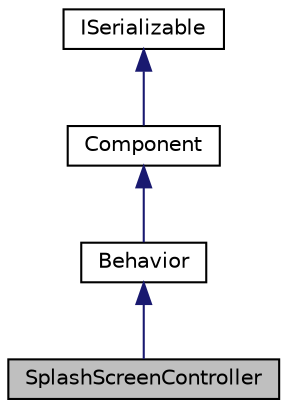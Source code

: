 digraph "SplashScreenController"
{
 // LATEX_PDF_SIZE
  edge [fontname="Helvetica",fontsize="10",labelfontname="Helvetica",labelfontsize="10"];
  node [fontname="Helvetica",fontsize="10",shape=record];
  Node1 [label="SplashScreenController",height=0.2,width=0.4,color="black", fillcolor="grey75", style="filled", fontcolor="black",tooltip=" "];
  Node2 -> Node1 [dir="back",color="midnightblue",fontsize="10",style="solid",fontname="Helvetica"];
  Node2 [label="Behavior",height=0.2,width=0.4,color="black", fillcolor="white", style="filled",URL="$df/dc1/classBehavior.html",tooltip=" "];
  Node3 -> Node2 [dir="back",color="midnightblue",fontsize="10",style="solid",fontname="Helvetica"];
  Node3 [label="Component",height=0.2,width=0.4,color="black", fillcolor="white", style="filled",URL="$d8/d6b/classComponent.html",tooltip=" "];
  Node4 -> Node3 [dir="back",color="midnightblue",fontsize="10",style="solid",fontname="Helvetica"];
  Node4 [label="ISerializable",height=0.2,width=0.4,color="black", fillcolor="white", style="filled",URL="$db/df8/classISerializable.html",tooltip="interface for all serializable objects"];
}
